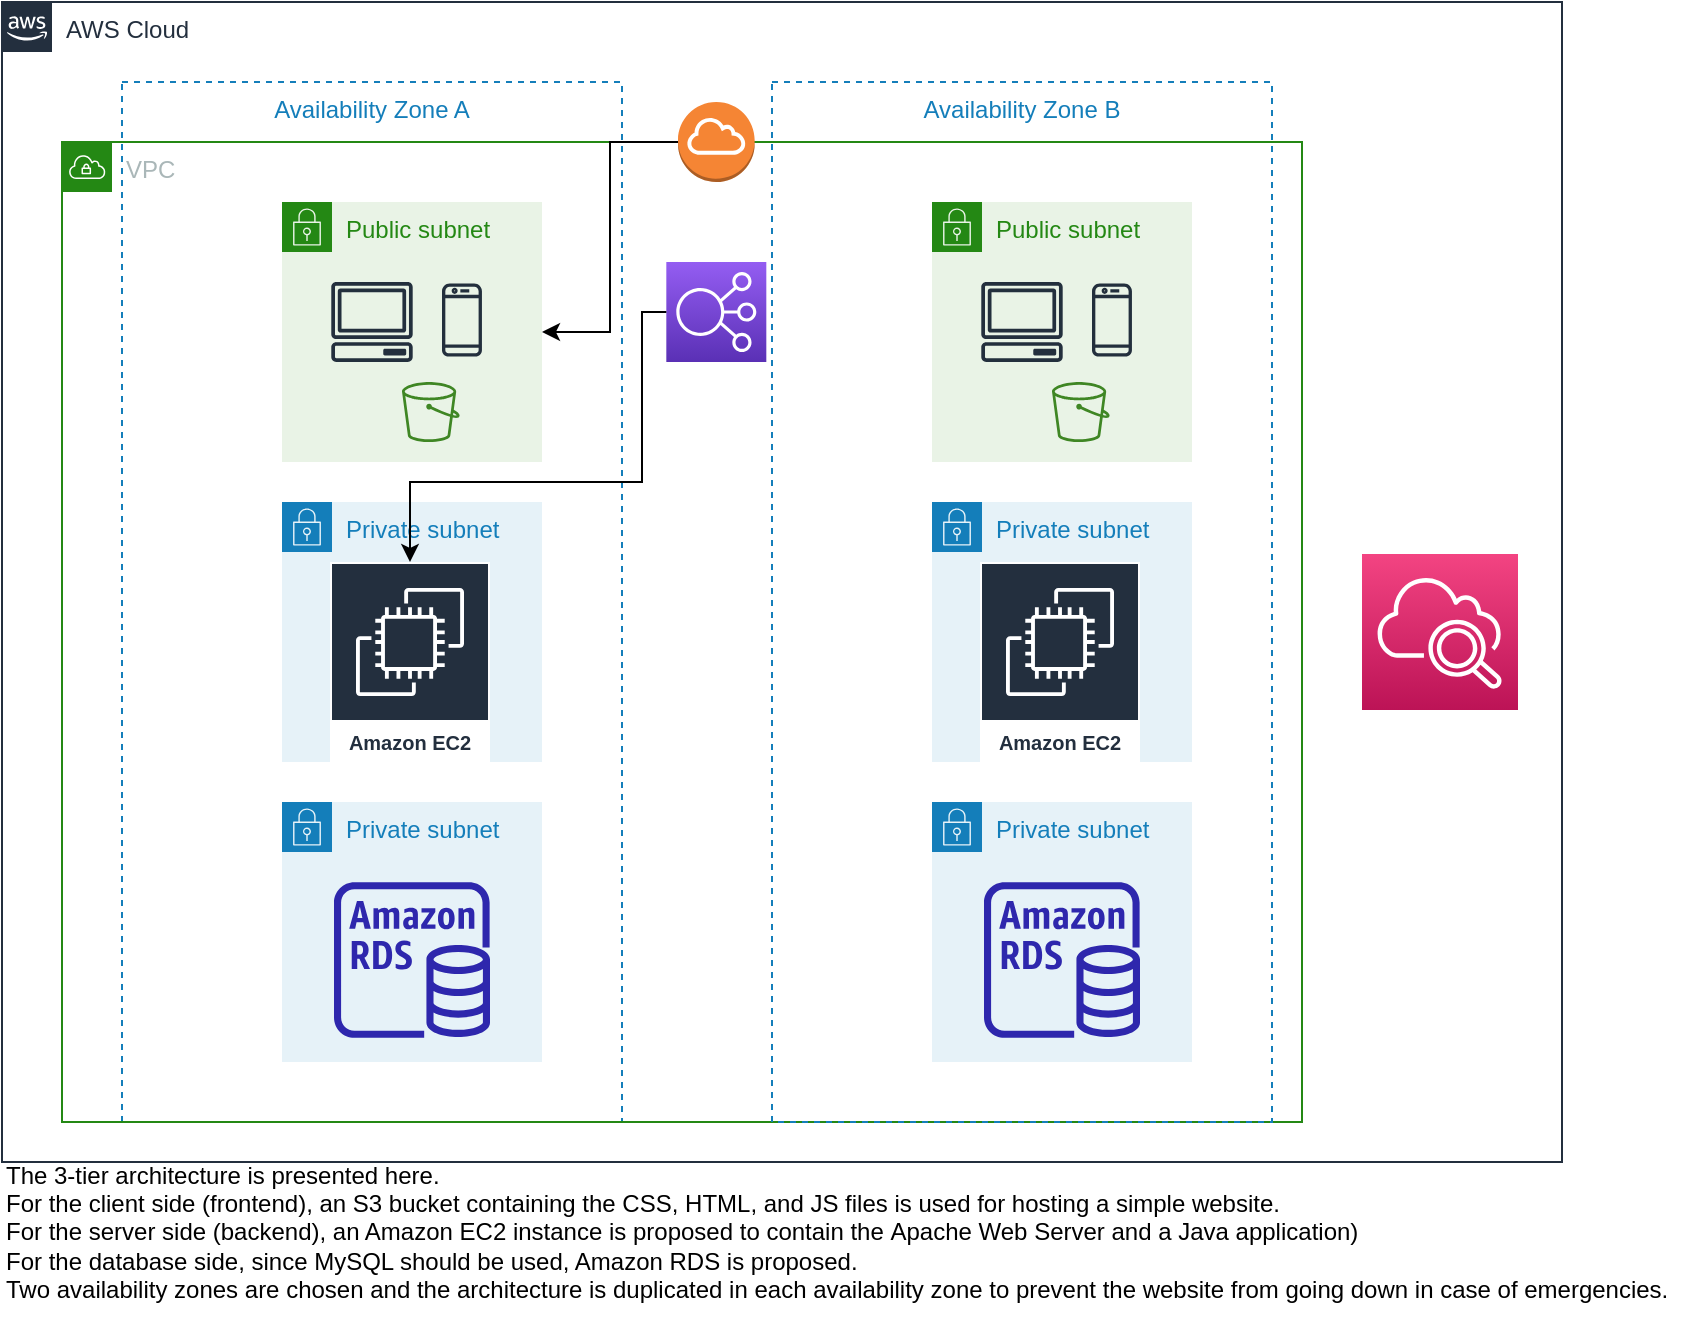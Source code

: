 <mxfile version="21.6.2" type="github">
  <diagram name="Page-1" id="mPFvJur8a9Y5XNeI-Uhb">
    <mxGraphModel dx="1434" dy="786" grid="1" gridSize="10" guides="1" tooltips="1" connect="1" arrows="1" fold="1" page="1" pageScale="1" pageWidth="850" pageHeight="1100" math="0" shadow="0">
      <root>
        <mxCell id="0" />
        <mxCell id="1" parent="0" />
        <mxCell id="eLMidbIIFvHWsHp9n2H9-1" value="AWS Cloud" style="points=[[0,0],[0.25,0],[0.5,0],[0.75,0],[1,0],[1,0.25],[1,0.5],[1,0.75],[1,1],[0.75,1],[0.5,1],[0.25,1],[0,1],[0,0.75],[0,0.5],[0,0.25]];outlineConnect=0;gradientColor=none;html=1;whiteSpace=wrap;fontSize=12;fontStyle=0;container=1;pointerEvents=0;collapsible=0;recursiveResize=0;shape=mxgraph.aws4.group;grIcon=mxgraph.aws4.group_aws_cloud_alt;strokeColor=#232F3E;fillColor=none;verticalAlign=top;align=left;spacingLeft=30;fontColor=#232F3E;dashed=0;" vertex="1" parent="1">
          <mxGeometry x="35" y="20" width="780" height="580" as="geometry" />
        </mxCell>
        <mxCell id="eLMidbIIFvHWsHp9n2H9-3" value="Availability Zone A" style="fillColor=none;strokeColor=#147EBA;dashed=1;verticalAlign=top;fontStyle=0;fontColor=#147EBA;whiteSpace=wrap;html=1;" vertex="1" parent="eLMidbIIFvHWsHp9n2H9-1">
          <mxGeometry x="60" y="40" width="250" height="520" as="geometry" />
        </mxCell>
        <mxCell id="eLMidbIIFvHWsHp9n2H9-7" value="VPC" style="points=[[0,0],[0.25,0],[0.5,0],[0.75,0],[1,0],[1,0.25],[1,0.5],[1,0.75],[1,1],[0.75,1],[0.5,1],[0.25,1],[0,1],[0,0.75],[0,0.5],[0,0.25]];outlineConnect=0;gradientColor=none;html=1;whiteSpace=wrap;fontSize=12;fontStyle=0;container=1;pointerEvents=0;collapsible=0;recursiveResize=0;shape=mxgraph.aws4.group;grIcon=mxgraph.aws4.group_vpc;strokeColor=#248814;fillColor=none;verticalAlign=top;align=left;spacingLeft=30;fontColor=#AAB7B8;dashed=0;" vertex="1" parent="eLMidbIIFvHWsHp9n2H9-1">
          <mxGeometry x="30" y="70" width="620" height="490" as="geometry" />
        </mxCell>
        <mxCell id="eLMidbIIFvHWsHp9n2H9-8" value="Public subnet" style="points=[[0,0],[0.25,0],[0.5,0],[0.75,0],[1,0],[1,0.25],[1,0.5],[1,0.75],[1,1],[0.75,1],[0.5,1],[0.25,1],[0,1],[0,0.75],[0,0.5],[0,0.25]];outlineConnect=0;gradientColor=none;html=1;whiteSpace=wrap;fontSize=12;fontStyle=0;container=1;pointerEvents=0;collapsible=0;recursiveResize=0;shape=mxgraph.aws4.group;grIcon=mxgraph.aws4.group_security_group;grStroke=0;strokeColor=#248814;fillColor=#E9F3E6;verticalAlign=top;align=left;spacingLeft=30;fontColor=#248814;dashed=0;" vertex="1" parent="eLMidbIIFvHWsHp9n2H9-7">
          <mxGeometry x="110" y="30" width="130" height="130" as="geometry" />
        </mxCell>
        <mxCell id="eLMidbIIFvHWsHp9n2H9-16" value="" style="sketch=0;points=[[0,0,0],[0.25,0,0],[0.5,0,0],[0.75,0,0],[1,0,0],[0,1,0],[0.25,1,0],[0.5,1,0],[0.75,1,0],[1,1,0],[0,0.25,0],[0,0.5,0],[0,0.75,0],[1,0.25,0],[1,0.5,0],[1,0.75,0]];outlineConnect=0;fontColor=#232F3E;gradientColor=#945DF2;gradientDirection=north;fillColor=#5A30B5;strokeColor=#ffffff;dashed=0;verticalLabelPosition=bottom;verticalAlign=top;align=center;html=1;fontSize=12;fontStyle=0;aspect=fixed;shape=mxgraph.aws4.resourceIcon;resIcon=mxgraph.aws4.elastic_load_balancing;" vertex="1" parent="eLMidbIIFvHWsHp9n2H9-7">
          <mxGeometry x="302.16" y="60" width="50" height="50" as="geometry" />
        </mxCell>
        <mxCell id="eLMidbIIFvHWsHp9n2H9-25" style="edgeStyle=orthogonalEdgeStyle;rounded=0;orthogonalLoop=1;jettySize=auto;html=1;entryX=1;entryY=0.5;entryDx=0;entryDy=0;" edge="1" parent="eLMidbIIFvHWsHp9n2H9-7" source="eLMidbIIFvHWsHp9n2H9-17" target="eLMidbIIFvHWsHp9n2H9-8">
          <mxGeometry relative="1" as="geometry" />
        </mxCell>
        <mxCell id="eLMidbIIFvHWsHp9n2H9-17" value="" style="outlineConnect=0;dashed=0;verticalLabelPosition=bottom;verticalAlign=top;align=center;html=1;shape=mxgraph.aws3.internet_gateway;fillColor=#F58534;gradientColor=none;" vertex="1" parent="eLMidbIIFvHWsHp9n2H9-7">
          <mxGeometry x="308" y="-20" width="38.33" height="40" as="geometry" />
        </mxCell>
        <mxCell id="eLMidbIIFvHWsHp9n2H9-29" value="Availability Zone B" style="fillColor=none;strokeColor=#147EBA;dashed=1;verticalAlign=top;fontStyle=0;fontColor=#147EBA;whiteSpace=wrap;html=1;" vertex="1" parent="eLMidbIIFvHWsHp9n2H9-7">
          <mxGeometry x="355" y="-30" width="250" height="520" as="geometry" />
        </mxCell>
        <mxCell id="eLMidbIIFvHWsHp9n2H9-30" value="Public subnet" style="points=[[0,0],[0.25,0],[0.5,0],[0.75,0],[1,0],[1,0.25],[1,0.5],[1,0.75],[1,1],[0.75,1],[0.5,1],[0.25,1],[0,1],[0,0.75],[0,0.5],[0,0.25]];outlineConnect=0;gradientColor=none;html=1;whiteSpace=wrap;fontSize=12;fontStyle=0;container=1;pointerEvents=0;collapsible=0;recursiveResize=0;shape=mxgraph.aws4.group;grIcon=mxgraph.aws4.group_security_group;grStroke=0;strokeColor=#248814;fillColor=#E9F3E6;verticalAlign=top;align=left;spacingLeft=30;fontColor=#248814;dashed=0;" vertex="1" parent="eLMidbIIFvHWsHp9n2H9-7">
          <mxGeometry x="435" y="30" width="130" height="130" as="geometry" />
        </mxCell>
        <mxCell id="eLMidbIIFvHWsHp9n2H9-31" value="Private subnet" style="points=[[0,0],[0.25,0],[0.5,0],[0.75,0],[1,0],[1,0.25],[1,0.5],[1,0.75],[1,1],[0.75,1],[0.5,1],[0.25,1],[0,1],[0,0.75],[0,0.5],[0,0.25]];outlineConnect=0;gradientColor=none;html=1;whiteSpace=wrap;fontSize=12;fontStyle=0;container=1;pointerEvents=0;collapsible=0;recursiveResize=0;shape=mxgraph.aws4.group;grIcon=mxgraph.aws4.group_security_group;grStroke=0;strokeColor=#147EBA;fillColor=#E6F2F8;verticalAlign=top;align=left;spacingLeft=30;fontColor=#147EBA;dashed=0;" vertex="1" parent="eLMidbIIFvHWsHp9n2H9-7">
          <mxGeometry x="435" y="180" width="130" height="130" as="geometry" />
        </mxCell>
        <mxCell id="eLMidbIIFvHWsHp9n2H9-32" value="Amazon EC2" style="sketch=0;outlineConnect=0;fontColor=#232F3E;gradientColor=none;strokeColor=#ffffff;fillColor=#232F3E;dashed=0;verticalLabelPosition=middle;verticalAlign=bottom;align=center;html=1;whiteSpace=wrap;fontSize=10;fontStyle=1;spacing=3;shape=mxgraph.aws4.productIcon;prIcon=mxgraph.aws4.ec2;" vertex="1" parent="eLMidbIIFvHWsHp9n2H9-31">
          <mxGeometry x="24" y="30" width="80" height="100" as="geometry" />
        </mxCell>
        <mxCell id="eLMidbIIFvHWsHp9n2H9-33" value="Private subnet" style="points=[[0,0],[0.25,0],[0.5,0],[0.75,0],[1,0],[1,0.25],[1,0.5],[1,0.75],[1,1],[0.75,1],[0.5,1],[0.25,1],[0,1],[0,0.75],[0,0.5],[0,0.25]];outlineConnect=0;gradientColor=none;html=1;whiteSpace=wrap;fontSize=12;fontStyle=0;container=1;pointerEvents=0;collapsible=0;recursiveResize=0;shape=mxgraph.aws4.group;grIcon=mxgraph.aws4.group_security_group;grStroke=0;strokeColor=#147EBA;fillColor=#E6F2F8;verticalAlign=top;align=left;spacingLeft=30;fontColor=#147EBA;dashed=0;" vertex="1" parent="eLMidbIIFvHWsHp9n2H9-7">
          <mxGeometry x="435" y="330" width="130" height="130" as="geometry" />
        </mxCell>
        <mxCell id="eLMidbIIFvHWsHp9n2H9-34" value="" style="sketch=0;outlineConnect=0;fontColor=#232F3E;gradientColor=none;fillColor=#2E27AD;strokeColor=none;dashed=0;verticalLabelPosition=bottom;verticalAlign=top;align=center;html=1;fontSize=12;fontStyle=0;aspect=fixed;pointerEvents=1;shape=mxgraph.aws4.rds_instance;" vertex="1" parent="eLMidbIIFvHWsHp9n2H9-33">
          <mxGeometry x="26" y="40" width="78" height="78" as="geometry" />
        </mxCell>
        <mxCell id="eLMidbIIFvHWsHp9n2H9-35" value="" style="sketch=0;outlineConnect=0;fontColor=#232F3E;gradientColor=none;fillColor=#3F8624;strokeColor=none;dashed=0;verticalLabelPosition=bottom;verticalAlign=top;align=center;html=1;fontSize=12;fontStyle=0;aspect=fixed;pointerEvents=1;shape=mxgraph.aws4.bucket;" vertex="1" parent="eLMidbIIFvHWsHp9n2H9-7">
          <mxGeometry x="495" y="120" width="28.85" height="30" as="geometry" />
        </mxCell>
        <mxCell id="eLMidbIIFvHWsHp9n2H9-36" value="" style="sketch=0;outlineConnect=0;fontColor=#232F3E;gradientColor=none;fillColor=#232F3D;strokeColor=none;dashed=0;verticalLabelPosition=bottom;verticalAlign=top;align=center;html=1;fontSize=12;fontStyle=0;aspect=fixed;pointerEvents=1;shape=mxgraph.aws4.mobile_client;" vertex="1" parent="eLMidbIIFvHWsHp9n2H9-7">
          <mxGeometry x="515" y="70" width="19.97" height="38" as="geometry" />
        </mxCell>
        <mxCell id="eLMidbIIFvHWsHp9n2H9-37" value="" style="sketch=0;outlineConnect=0;fontColor=#232F3E;gradientColor=none;fillColor=#232F3D;strokeColor=none;dashed=0;verticalLabelPosition=bottom;verticalAlign=top;align=center;html=1;fontSize=12;fontStyle=0;aspect=fixed;pointerEvents=1;shape=mxgraph.aws4.client;" vertex="1" parent="eLMidbIIFvHWsHp9n2H9-7">
          <mxGeometry x="459.47" y="70" width="41.05" height="40" as="geometry" />
        </mxCell>
        <mxCell id="eLMidbIIFvHWsHp9n2H9-12" value="Private subnet" style="points=[[0,0],[0.25,0],[0.5,0],[0.75,0],[1,0],[1,0.25],[1,0.5],[1,0.75],[1,1],[0.75,1],[0.5,1],[0.25,1],[0,1],[0,0.75],[0,0.5],[0,0.25]];outlineConnect=0;gradientColor=none;html=1;whiteSpace=wrap;fontSize=12;fontStyle=0;container=1;pointerEvents=0;collapsible=0;recursiveResize=0;shape=mxgraph.aws4.group;grIcon=mxgraph.aws4.group_security_group;grStroke=0;strokeColor=#147EBA;fillColor=#E6F2F8;verticalAlign=top;align=left;spacingLeft=30;fontColor=#147EBA;dashed=0;" vertex="1" parent="eLMidbIIFvHWsHp9n2H9-1">
          <mxGeometry x="140" y="250" width="130" height="130" as="geometry" />
        </mxCell>
        <mxCell id="eLMidbIIFvHWsHp9n2H9-18" value="Amazon EC2" style="sketch=0;outlineConnect=0;fontColor=#232F3E;gradientColor=none;strokeColor=#ffffff;fillColor=#232F3E;dashed=0;verticalLabelPosition=middle;verticalAlign=bottom;align=center;html=1;whiteSpace=wrap;fontSize=10;fontStyle=1;spacing=3;shape=mxgraph.aws4.productIcon;prIcon=mxgraph.aws4.ec2;" vertex="1" parent="eLMidbIIFvHWsHp9n2H9-12">
          <mxGeometry x="24" y="30" width="80" height="100" as="geometry" />
        </mxCell>
        <mxCell id="eLMidbIIFvHWsHp9n2H9-13" value="Private subnet" style="points=[[0,0],[0.25,0],[0.5,0],[0.75,0],[1,0],[1,0.25],[1,0.5],[1,0.75],[1,1],[0.75,1],[0.5,1],[0.25,1],[0,1],[0,0.75],[0,0.5],[0,0.25]];outlineConnect=0;gradientColor=none;html=1;whiteSpace=wrap;fontSize=12;fontStyle=0;container=1;pointerEvents=0;collapsible=0;recursiveResize=0;shape=mxgraph.aws4.group;grIcon=mxgraph.aws4.group_security_group;grStroke=0;strokeColor=#147EBA;fillColor=#E6F2F8;verticalAlign=top;align=left;spacingLeft=30;fontColor=#147EBA;dashed=0;" vertex="1" parent="eLMidbIIFvHWsHp9n2H9-1">
          <mxGeometry x="140" y="400" width="130" height="130" as="geometry" />
        </mxCell>
        <mxCell id="eLMidbIIFvHWsHp9n2H9-15" value="" style="sketch=0;outlineConnect=0;fontColor=#232F3E;gradientColor=none;fillColor=#2E27AD;strokeColor=none;dashed=0;verticalLabelPosition=bottom;verticalAlign=top;align=center;html=1;fontSize=12;fontStyle=0;aspect=fixed;pointerEvents=1;shape=mxgraph.aws4.rds_instance;" vertex="1" parent="eLMidbIIFvHWsHp9n2H9-13">
          <mxGeometry x="26" y="40" width="78" height="78" as="geometry" />
        </mxCell>
        <mxCell id="eLMidbIIFvHWsHp9n2H9-21" value="" style="sketch=0;outlineConnect=0;fontColor=#232F3E;gradientColor=none;fillColor=#3F8624;strokeColor=none;dashed=0;verticalLabelPosition=bottom;verticalAlign=top;align=center;html=1;fontSize=12;fontStyle=0;aspect=fixed;pointerEvents=1;shape=mxgraph.aws4.bucket;" vertex="1" parent="eLMidbIIFvHWsHp9n2H9-1">
          <mxGeometry x="200" y="190" width="28.85" height="30" as="geometry" />
        </mxCell>
        <mxCell id="eLMidbIIFvHWsHp9n2H9-22" value="" style="sketch=0;outlineConnect=0;fontColor=#232F3E;gradientColor=none;fillColor=#232F3D;strokeColor=none;dashed=0;verticalLabelPosition=bottom;verticalAlign=top;align=center;html=1;fontSize=12;fontStyle=0;aspect=fixed;pointerEvents=1;shape=mxgraph.aws4.mobile_client;" vertex="1" parent="eLMidbIIFvHWsHp9n2H9-1">
          <mxGeometry x="220" y="140" width="19.97" height="38" as="geometry" />
        </mxCell>
        <mxCell id="eLMidbIIFvHWsHp9n2H9-23" value="" style="sketch=0;outlineConnect=0;fontColor=#232F3E;gradientColor=none;fillColor=#232F3D;strokeColor=none;dashed=0;verticalLabelPosition=bottom;verticalAlign=top;align=center;html=1;fontSize=12;fontStyle=0;aspect=fixed;pointerEvents=1;shape=mxgraph.aws4.client;" vertex="1" parent="eLMidbIIFvHWsHp9n2H9-1">
          <mxGeometry x="164.47" y="140" width="41.05" height="40" as="geometry" />
        </mxCell>
        <mxCell id="eLMidbIIFvHWsHp9n2H9-27" style="edgeStyle=orthogonalEdgeStyle;rounded=0;orthogonalLoop=1;jettySize=auto;html=1;exitX=0;exitY=0.5;exitDx=0;exitDy=0;exitPerimeter=0;" edge="1" parent="eLMidbIIFvHWsHp9n2H9-1" source="eLMidbIIFvHWsHp9n2H9-16" target="eLMidbIIFvHWsHp9n2H9-18">
          <mxGeometry relative="1" as="geometry">
            <Array as="points">
              <mxPoint x="320" y="155" />
              <mxPoint x="320" y="240" />
              <mxPoint x="204" y="240" />
            </Array>
          </mxGeometry>
        </mxCell>
        <mxCell id="eLMidbIIFvHWsHp9n2H9-28" value="" style="sketch=0;points=[[0,0,0],[0.25,0,0],[0.5,0,0],[0.75,0,0],[1,0,0],[0,1,0],[0.25,1,0],[0.5,1,0],[0.75,1,0],[1,1,0],[0,0.25,0],[0,0.5,0],[0,0.75,0],[1,0.25,0],[1,0.5,0],[1,0.75,0]];points=[[0,0,0],[0.25,0,0],[0.5,0,0],[0.75,0,0],[1,0,0],[0,1,0],[0.25,1,0],[0.5,1,0],[0.75,1,0],[1,1,0],[0,0.25,0],[0,0.5,0],[0,0.75,0],[1,0.25,0],[1,0.5,0],[1,0.75,0]];outlineConnect=0;fontColor=#232F3E;gradientColor=#F34482;gradientDirection=north;fillColor=#BC1356;strokeColor=#ffffff;dashed=0;verticalLabelPosition=bottom;verticalAlign=top;align=center;html=1;fontSize=12;fontStyle=0;aspect=fixed;shape=mxgraph.aws4.resourceIcon;resIcon=mxgraph.aws4.cloudwatch_2;" vertex="1" parent="eLMidbIIFvHWsHp9n2H9-1">
          <mxGeometry x="680" y="276" width="78" height="78" as="geometry" />
        </mxCell>
        <mxCell id="eLMidbIIFvHWsHp9n2H9-38" value="The 3-tier architecture is presented here.&lt;br&gt;For the client side (frontend), an S3 bucket containing the CSS, HTML, and JS files is used for hosting a simple website.&lt;br&gt;For the server side (backend), an Amazon EC2 instance is proposed to contain the&amp;nbsp;Apache Web Server and a Java application)&lt;br&gt;For the database side, since MySQL should be used, Amazon RDS is proposed.&lt;br&gt;Two availability zones are chosen and the architecture is duplicated in each availability zone to prevent the website from going down in case of emergencies.&lt;br&gt;" style="text;html=1;align=left;verticalAlign=middle;resizable=0;points=[];autosize=1;strokeColor=none;fillColor=none;" vertex="1" parent="1">
          <mxGeometry x="35" y="590" width="850" height="90" as="geometry" />
        </mxCell>
      </root>
    </mxGraphModel>
  </diagram>
</mxfile>
